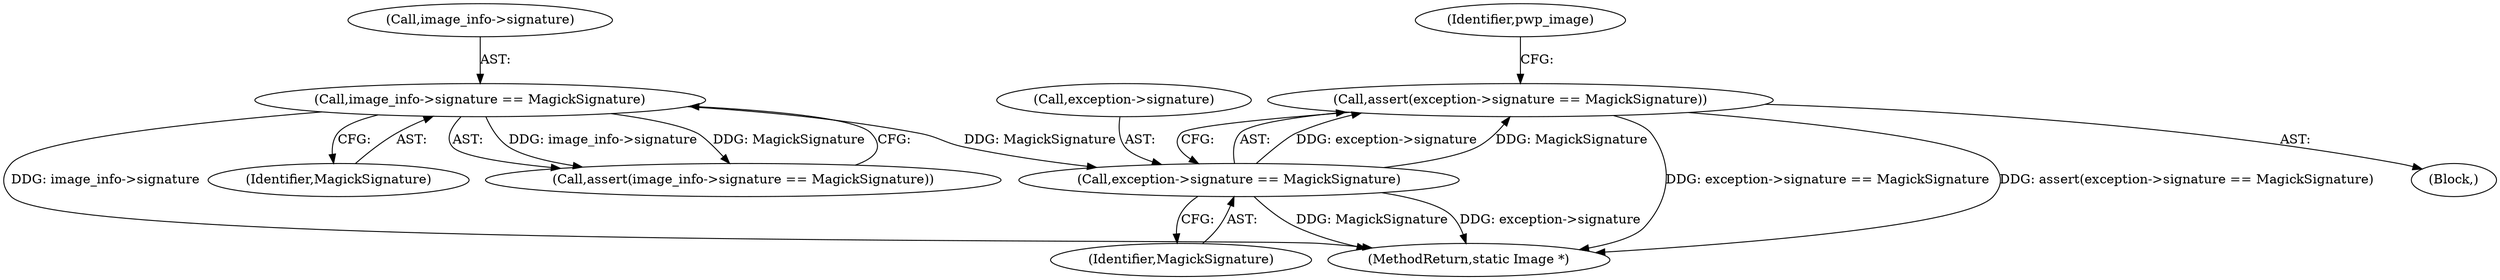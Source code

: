 digraph "0_ImageMagick_ecc03a2518c2b7dd375fde3a040fdae0bdf6a521@API" {
"1000154" [label="(Call,assert(exception->signature == MagickSignature))"];
"1000155" [label="(Call,exception->signature == MagickSignature)"];
"1000128" [label="(Call,image_info->signature == MagickSignature)"];
"1000161" [label="(Identifier,pwp_image)"];
"1000566" [label="(MethodReturn,static Image *)"];
"1000155" [label="(Call,exception->signature == MagickSignature)"];
"1000154" [label="(Call,assert(exception->signature == MagickSignature))"];
"1000132" [label="(Identifier,MagickSignature)"];
"1000156" [label="(Call,exception->signature)"];
"1000159" [label="(Identifier,MagickSignature)"];
"1000106" [label="(Block,)"];
"1000128" [label="(Call,image_info->signature == MagickSignature)"];
"1000129" [label="(Call,image_info->signature)"];
"1000127" [label="(Call,assert(image_info->signature == MagickSignature))"];
"1000154" -> "1000106"  [label="AST: "];
"1000154" -> "1000155"  [label="CFG: "];
"1000155" -> "1000154"  [label="AST: "];
"1000161" -> "1000154"  [label="CFG: "];
"1000154" -> "1000566"  [label="DDG: exception->signature == MagickSignature"];
"1000154" -> "1000566"  [label="DDG: assert(exception->signature == MagickSignature)"];
"1000155" -> "1000154"  [label="DDG: exception->signature"];
"1000155" -> "1000154"  [label="DDG: MagickSignature"];
"1000155" -> "1000159"  [label="CFG: "];
"1000156" -> "1000155"  [label="AST: "];
"1000159" -> "1000155"  [label="AST: "];
"1000155" -> "1000566"  [label="DDG: MagickSignature"];
"1000155" -> "1000566"  [label="DDG: exception->signature"];
"1000128" -> "1000155"  [label="DDG: MagickSignature"];
"1000128" -> "1000127"  [label="AST: "];
"1000128" -> "1000132"  [label="CFG: "];
"1000129" -> "1000128"  [label="AST: "];
"1000132" -> "1000128"  [label="AST: "];
"1000127" -> "1000128"  [label="CFG: "];
"1000128" -> "1000566"  [label="DDG: image_info->signature"];
"1000128" -> "1000127"  [label="DDG: image_info->signature"];
"1000128" -> "1000127"  [label="DDG: MagickSignature"];
}
